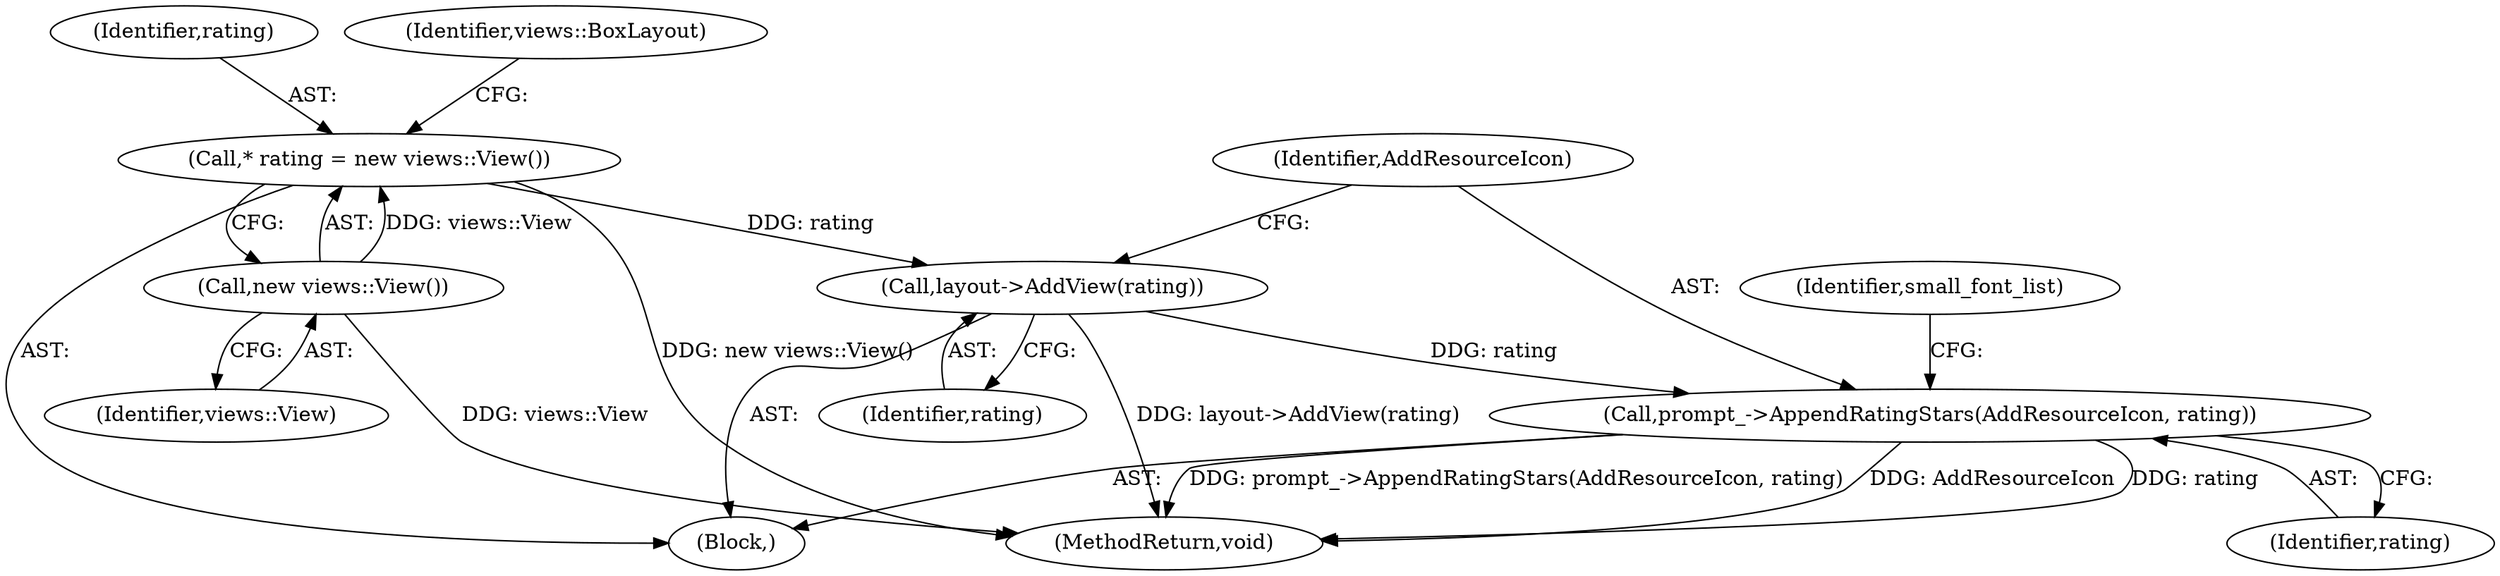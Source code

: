 digraph "0_Chrome_0a1c15fecb1240ab909e1431b6127410c3b380e0_0@pointer" {
"1000149" [label="(Call,prompt_->AppendRatingStars(AddResourceIcon, rating))"];
"1000147" [label="(Call,layout->AddView(rating))"];
"1000140" [label="(Call,* rating = new views::View())"];
"1000142" [label="(Call,new views::View())"];
"1000135" [label="(Block,)"];
"1000148" [label="(Identifier,rating)"];
"1000154" [label="(Identifier,small_font_list)"];
"1000149" [label="(Call,prompt_->AppendRatingStars(AddResourceIcon, rating))"];
"1000150" [label="(Identifier,AddResourceIcon)"];
"1000141" [label="(Identifier,rating)"];
"1000151" [label="(Identifier,rating)"];
"1000142" [label="(Call,new views::View())"];
"1000146" [label="(Identifier,views::BoxLayout)"];
"1000143" [label="(Identifier,views::View)"];
"1000140" [label="(Call,* rating = new views::View())"];
"1000147" [label="(Call,layout->AddView(rating))"];
"1000496" [label="(MethodReturn,void)"];
"1000149" -> "1000135"  [label="AST: "];
"1000149" -> "1000151"  [label="CFG: "];
"1000150" -> "1000149"  [label="AST: "];
"1000151" -> "1000149"  [label="AST: "];
"1000154" -> "1000149"  [label="CFG: "];
"1000149" -> "1000496"  [label="DDG: rating"];
"1000149" -> "1000496"  [label="DDG: prompt_->AppendRatingStars(AddResourceIcon, rating)"];
"1000149" -> "1000496"  [label="DDG: AddResourceIcon"];
"1000147" -> "1000149"  [label="DDG: rating"];
"1000147" -> "1000135"  [label="AST: "];
"1000147" -> "1000148"  [label="CFG: "];
"1000148" -> "1000147"  [label="AST: "];
"1000150" -> "1000147"  [label="CFG: "];
"1000147" -> "1000496"  [label="DDG: layout->AddView(rating)"];
"1000140" -> "1000147"  [label="DDG: rating"];
"1000140" -> "1000135"  [label="AST: "];
"1000140" -> "1000142"  [label="CFG: "];
"1000141" -> "1000140"  [label="AST: "];
"1000142" -> "1000140"  [label="AST: "];
"1000146" -> "1000140"  [label="CFG: "];
"1000140" -> "1000496"  [label="DDG: new views::View()"];
"1000142" -> "1000140"  [label="DDG: views::View"];
"1000142" -> "1000143"  [label="CFG: "];
"1000143" -> "1000142"  [label="AST: "];
"1000142" -> "1000496"  [label="DDG: views::View"];
}
